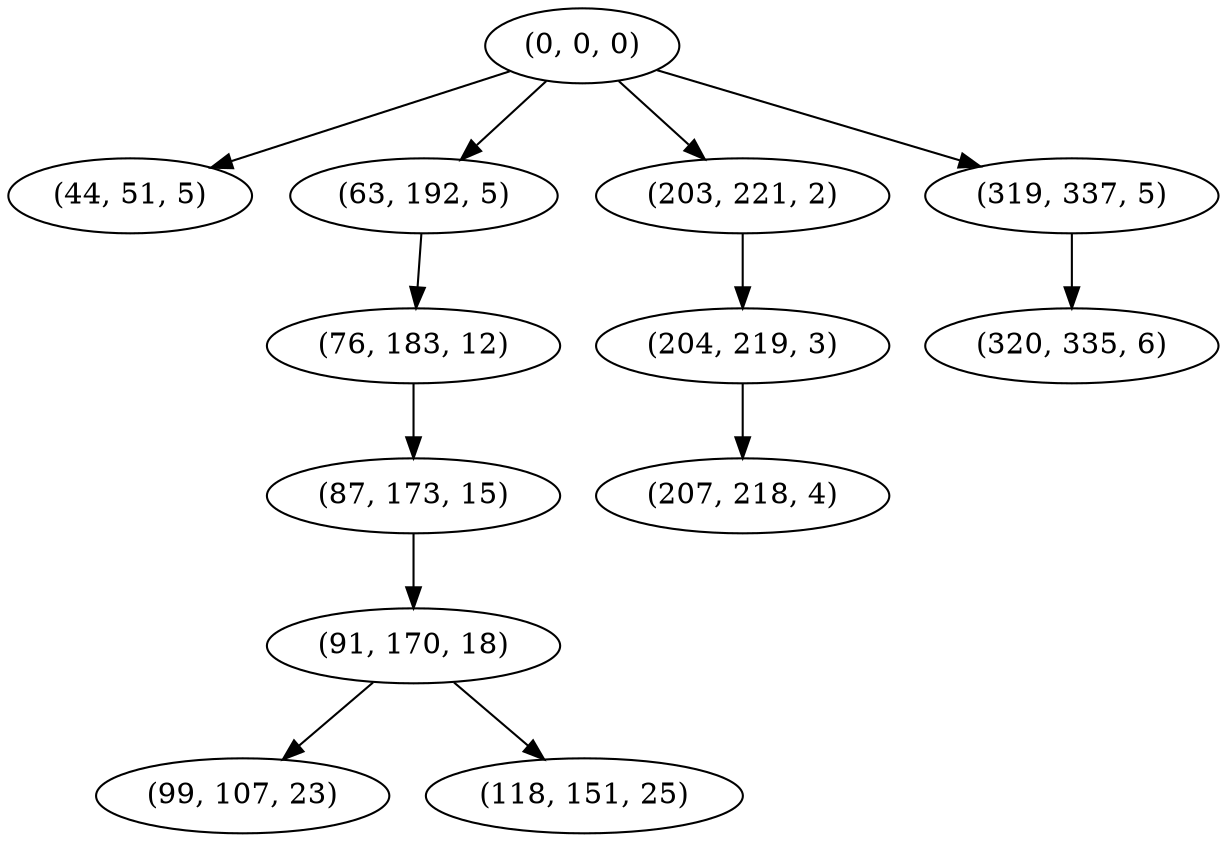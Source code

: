 digraph tree {
    "(0, 0, 0)";
    "(44, 51, 5)";
    "(63, 192, 5)";
    "(76, 183, 12)";
    "(87, 173, 15)";
    "(91, 170, 18)";
    "(99, 107, 23)";
    "(118, 151, 25)";
    "(203, 221, 2)";
    "(204, 219, 3)";
    "(207, 218, 4)";
    "(319, 337, 5)";
    "(320, 335, 6)";
    "(0, 0, 0)" -> "(44, 51, 5)";
    "(0, 0, 0)" -> "(63, 192, 5)";
    "(0, 0, 0)" -> "(203, 221, 2)";
    "(0, 0, 0)" -> "(319, 337, 5)";
    "(63, 192, 5)" -> "(76, 183, 12)";
    "(76, 183, 12)" -> "(87, 173, 15)";
    "(87, 173, 15)" -> "(91, 170, 18)";
    "(91, 170, 18)" -> "(99, 107, 23)";
    "(91, 170, 18)" -> "(118, 151, 25)";
    "(203, 221, 2)" -> "(204, 219, 3)";
    "(204, 219, 3)" -> "(207, 218, 4)";
    "(319, 337, 5)" -> "(320, 335, 6)";
}
